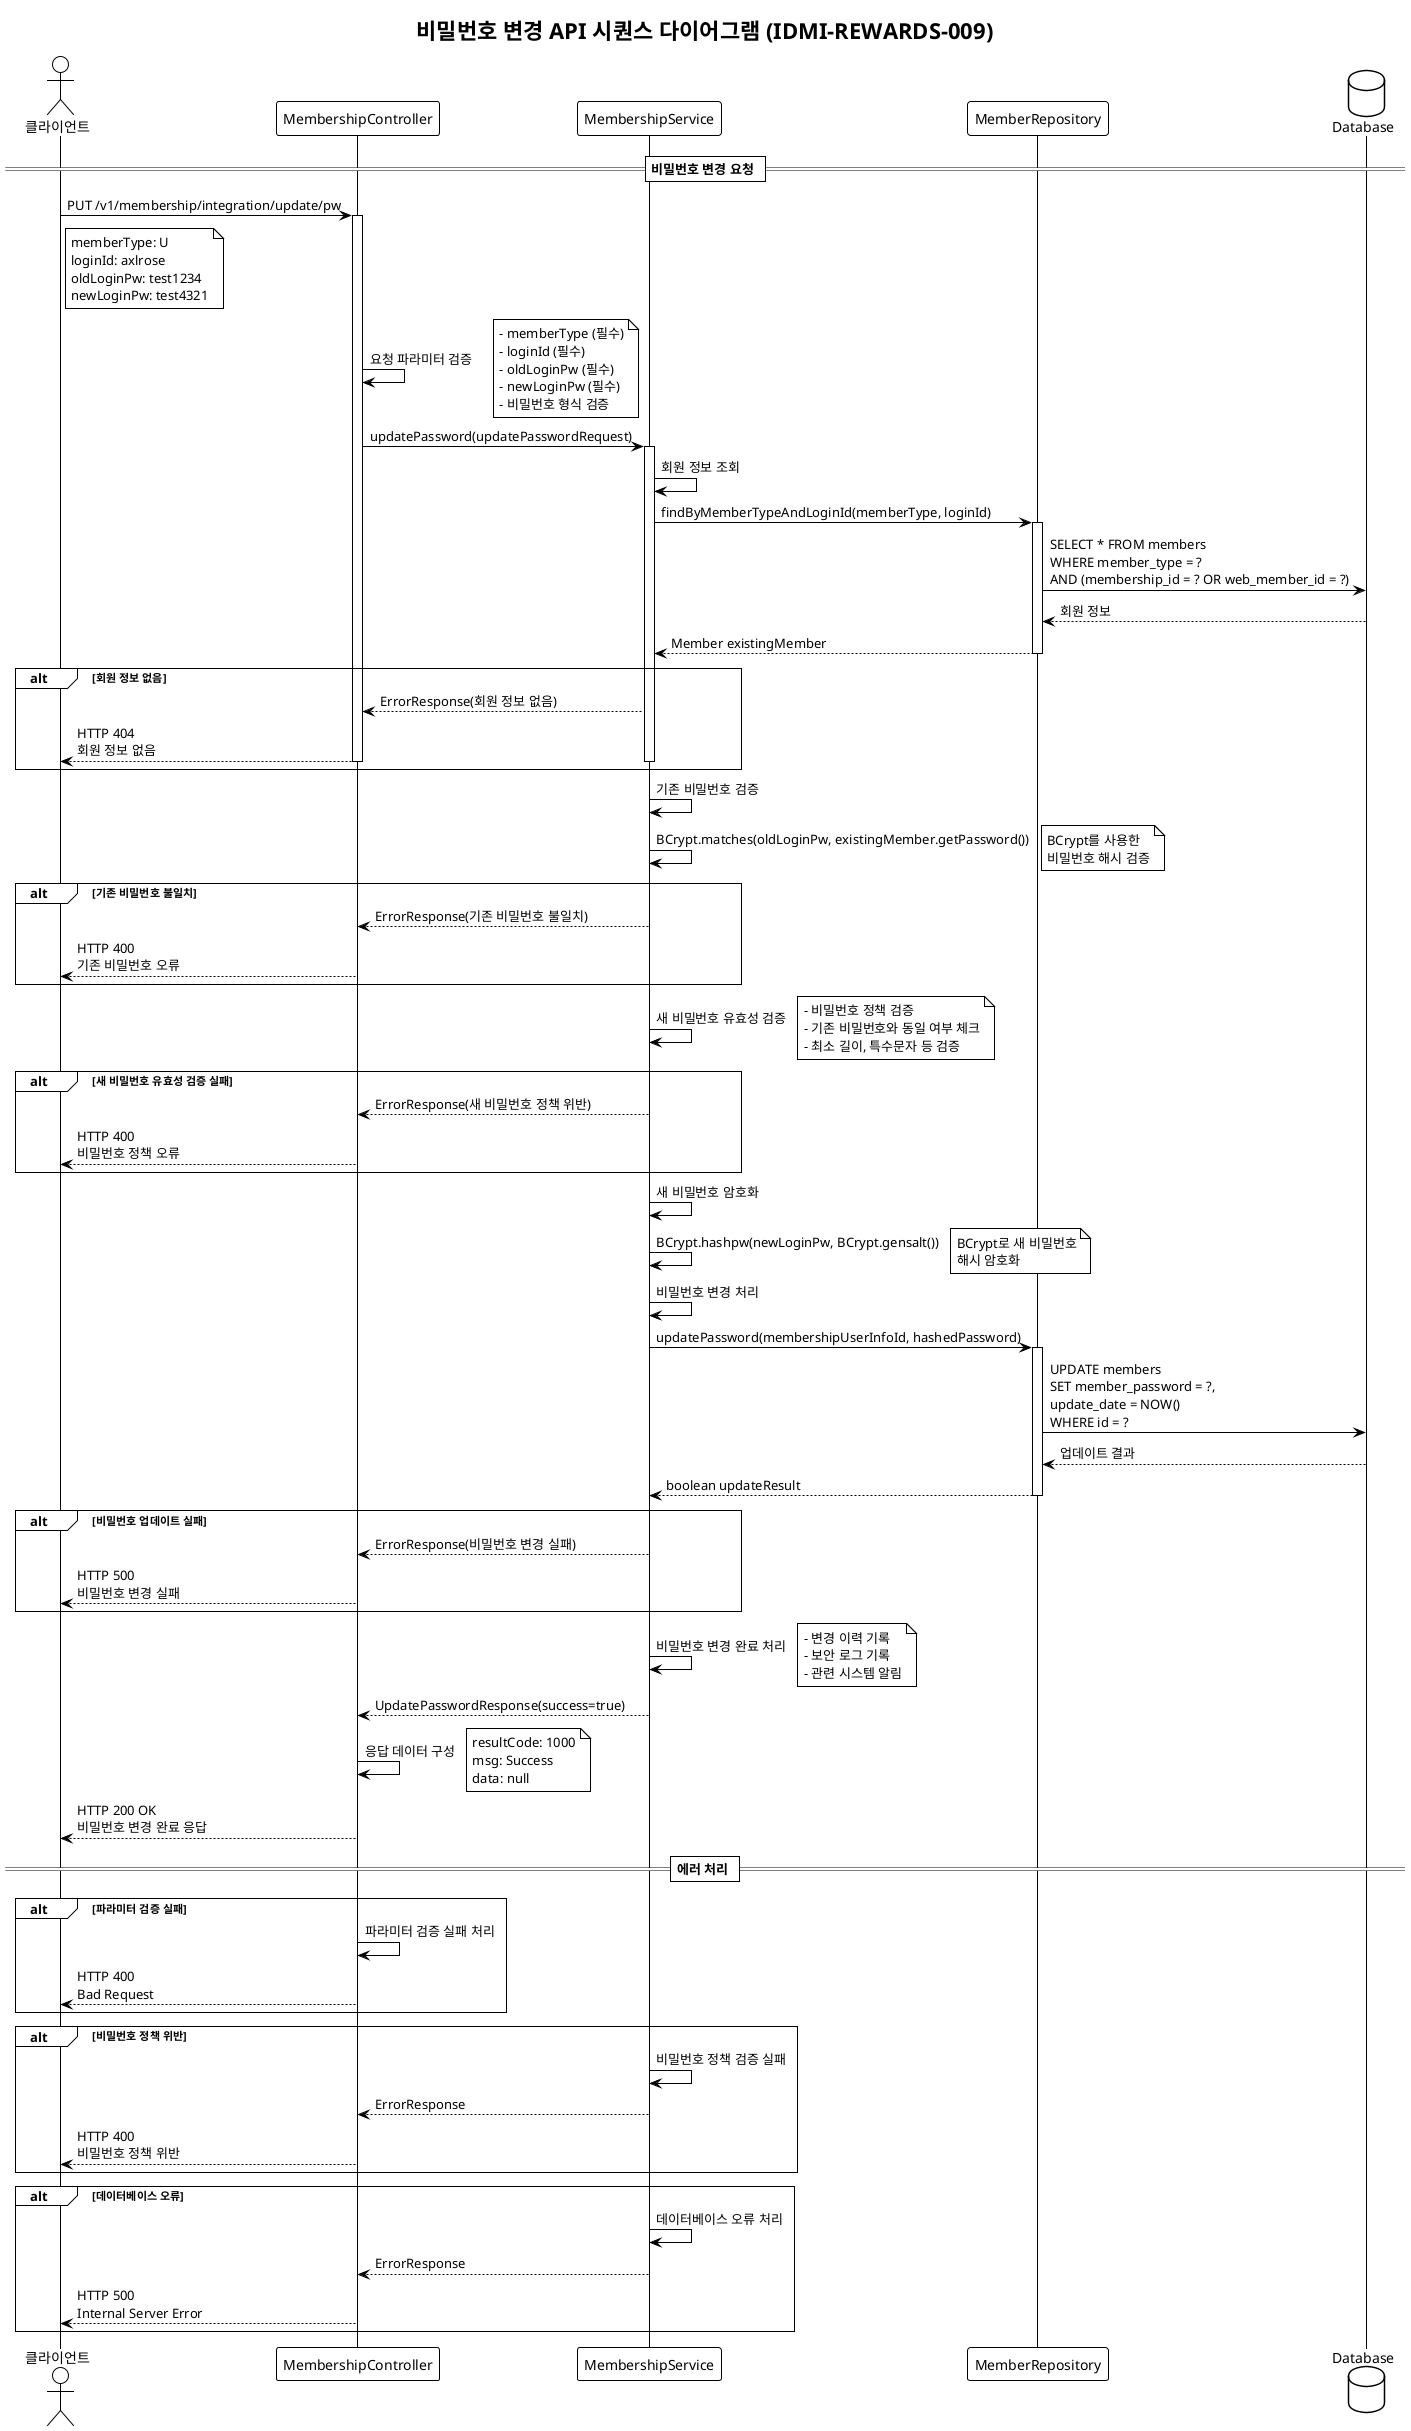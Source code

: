 @startuml 009-update-password-sequence
!theme plain
title 비밀번호 변경 API 시퀀스 다이어그램 (IDMI-REWARDS-009)

actor Client as "클라이언트"
participant Controller as "MembershipController"
participant Service as "MembershipService"
participant Repository as "MemberRepository"
database Database as "Database"

== 비밀번호 변경 요청 ==

Client -> Controller: PUT /v1/membership/integration/update/pw
activate Controller

note right of Client: memberType: U\nloginId: axlrose\noldLoginPw: test1234\nnewLoginPw: test4321

Controller -> Controller: 요청 파라미터 검증
note right: - memberType (필수)\n- loginId (필수)\n- oldLoginPw (필수)\n- newLoginPw (필수)\n- 비밀번호 형식 검증

Controller -> Service: updatePassword(updatePasswordRequest)
activate Service

Service -> Service: 회원 정보 조회
Service -> Repository: findByMemberTypeAndLoginId(memberType, loginId)
activate Repository
Repository -> Database: SELECT * FROM members\nWHERE member_type = ?\nAND (membership_id = ? OR web_member_id = ?)
Database --> Repository: 회원 정보
Repository --> Service: Member existingMember
deactivate Repository

alt 회원 정보 없음
    Service --> Controller: ErrorResponse(회원 정보 없음)
    Controller --> Client: HTTP 404\n회원 정보 없음
    deactivate Controller
    deactivate Service
end

Service -> Service: 기존 비밀번호 검증
Service -> Service: BCrypt.matches(oldLoginPw, existingMember.getPassword())
note right: BCrypt를 사용한\n비밀번호 해시 검증

alt 기존 비밀번호 불일치
    Service --> Controller: ErrorResponse(기존 비밀번호 불일치)
    Controller --> Client: HTTP 400\n기존 비밀번호 오류
    deactivate Controller
    deactivate Service
end

Service -> Service: 새 비밀번호 유효성 검증
note right: - 비밀번호 정책 검증\n- 기존 비밀번호와 동일 여부 체크\n- 최소 길이, 특수문자 등 검증

alt 새 비밀번호 유효성 검증 실패
    Service --> Controller: ErrorResponse(새 비밀번호 정책 위반)
    Controller --> Client: HTTP 400\n비밀번호 정책 오류
    deactivate Controller
    deactivate Service
end

Service -> Service: 새 비밀번호 암호화
Service -> Service: BCrypt.hashpw(newLoginPw, BCrypt.gensalt())
note right: BCrypt로 새 비밀번호\n해시 암호화

Service -> Service: 비밀번호 변경 처리
Service -> Repository: updatePassword(membershipUserInfoId, hashedPassword)
activate Repository
Repository -> Database: UPDATE members\nSET member_password = ?,\nupdate_date = NOW()\nWHERE id = ?
Database --> Repository: 업데이트 결과
Repository --> Service: boolean updateResult
deactivate Repository

alt 비밀번호 업데이트 실패
    Service --> Controller: ErrorResponse(비밀번호 변경 실패)
    Controller --> Client: HTTP 500\n비밀번호 변경 실패
    deactivate Controller
    deactivate Service
end

Service -> Service: 비밀번호 변경 완료 처리
note right: - 변경 이력 기록\n- 보안 로그 기록\n- 관련 시스템 알림

Service --> Controller: UpdatePasswordResponse(success=true)
deactivate Service

Controller -> Controller: 응답 데이터 구성
note right: resultCode: 1000\nmsg: Success\ndata: null

Controller --> Client: HTTP 200 OK\n비밀번호 변경 완료 응답
deactivate Controller

== 에러 처리 ==

alt 파라미터 검증 실패
    Controller -> Controller: 파라미터 검증 실패 처리
    Controller --> Client: HTTP 400\nBad Request
end

alt 비밀번호 정책 위반
    Service -> Service: 비밀번호 정책 검증 실패
    Service --> Controller: ErrorResponse
    Controller --> Client: HTTP 400\n비밀번호 정책 위반
end

alt 데이터베이스 오류
    Service -> Service: 데이터베이스 오류 처리
    Service --> Controller: ErrorResponse
    Controller --> Client: HTTP 500\nInternal Server Error
end

@enduml 